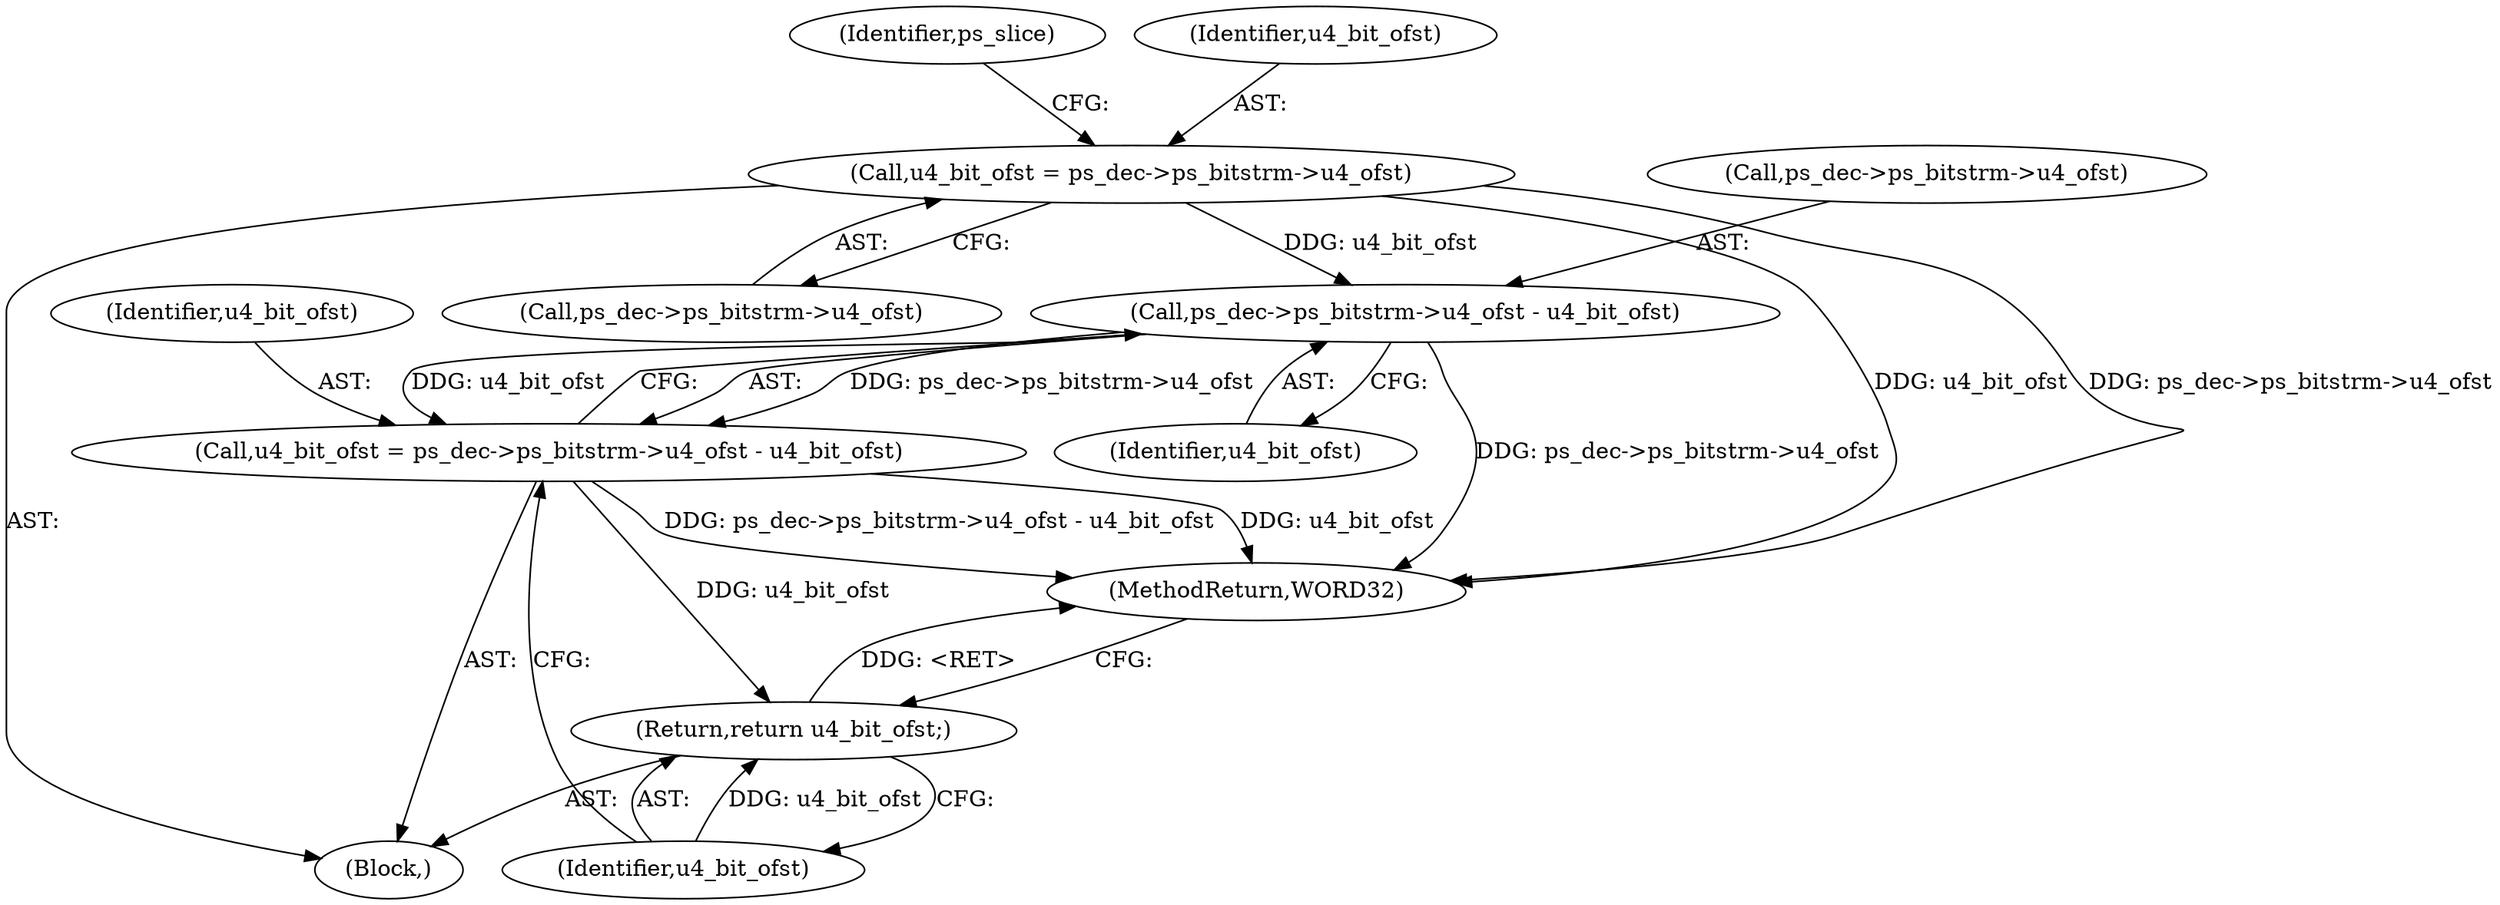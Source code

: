 digraph "0_Android_943323f1d9d3dd5c2634deb26cbe72343ca6b3db@pointer" {
"1000141" [label="(Call,u4_bit_ofst = ps_dec->ps_bitstrm->u4_ofst)"];
"1000377" [label="(Call,ps_dec->ps_bitstrm->u4_ofst - u4_bit_ofst)"];
"1000375" [label="(Call,u4_bit_ofst = ps_dec->ps_bitstrm->u4_ofst - u4_bit_ofst)"];
"1000384" [label="(Return,return u4_bit_ofst;)"];
"1000375" [label="(Call,u4_bit_ofst = ps_dec->ps_bitstrm->u4_ofst - u4_bit_ofst)"];
"1000376" [label="(Identifier,u4_bit_ofst)"];
"1000383" [label="(Identifier,u4_bit_ofst)"];
"1000384" [label="(Return,return u4_bit_ofst;)"];
"1000150" [label="(Identifier,ps_slice)"];
"1000103" [label="(Block,)"];
"1000385" [label="(Identifier,u4_bit_ofst)"];
"1000143" [label="(Call,ps_dec->ps_bitstrm->u4_ofst)"];
"1000377" [label="(Call,ps_dec->ps_bitstrm->u4_ofst - u4_bit_ofst)"];
"1000141" [label="(Call,u4_bit_ofst = ps_dec->ps_bitstrm->u4_ofst)"];
"1000386" [label="(MethodReturn,WORD32)"];
"1000142" [label="(Identifier,u4_bit_ofst)"];
"1000378" [label="(Call,ps_dec->ps_bitstrm->u4_ofst)"];
"1000141" -> "1000103"  [label="AST: "];
"1000141" -> "1000143"  [label="CFG: "];
"1000142" -> "1000141"  [label="AST: "];
"1000143" -> "1000141"  [label="AST: "];
"1000150" -> "1000141"  [label="CFG: "];
"1000141" -> "1000386"  [label="DDG: u4_bit_ofst"];
"1000141" -> "1000386"  [label="DDG: ps_dec->ps_bitstrm->u4_ofst"];
"1000141" -> "1000377"  [label="DDG: u4_bit_ofst"];
"1000377" -> "1000375"  [label="AST: "];
"1000377" -> "1000383"  [label="CFG: "];
"1000378" -> "1000377"  [label="AST: "];
"1000383" -> "1000377"  [label="AST: "];
"1000375" -> "1000377"  [label="CFG: "];
"1000377" -> "1000386"  [label="DDG: ps_dec->ps_bitstrm->u4_ofst"];
"1000377" -> "1000375"  [label="DDG: ps_dec->ps_bitstrm->u4_ofst"];
"1000377" -> "1000375"  [label="DDG: u4_bit_ofst"];
"1000375" -> "1000103"  [label="AST: "];
"1000376" -> "1000375"  [label="AST: "];
"1000385" -> "1000375"  [label="CFG: "];
"1000375" -> "1000386"  [label="DDG: u4_bit_ofst"];
"1000375" -> "1000386"  [label="DDG: ps_dec->ps_bitstrm->u4_ofst - u4_bit_ofst"];
"1000375" -> "1000384"  [label="DDG: u4_bit_ofst"];
"1000384" -> "1000103"  [label="AST: "];
"1000384" -> "1000385"  [label="CFG: "];
"1000385" -> "1000384"  [label="AST: "];
"1000386" -> "1000384"  [label="CFG: "];
"1000384" -> "1000386"  [label="DDG: <RET>"];
"1000385" -> "1000384"  [label="DDG: u4_bit_ofst"];
}
